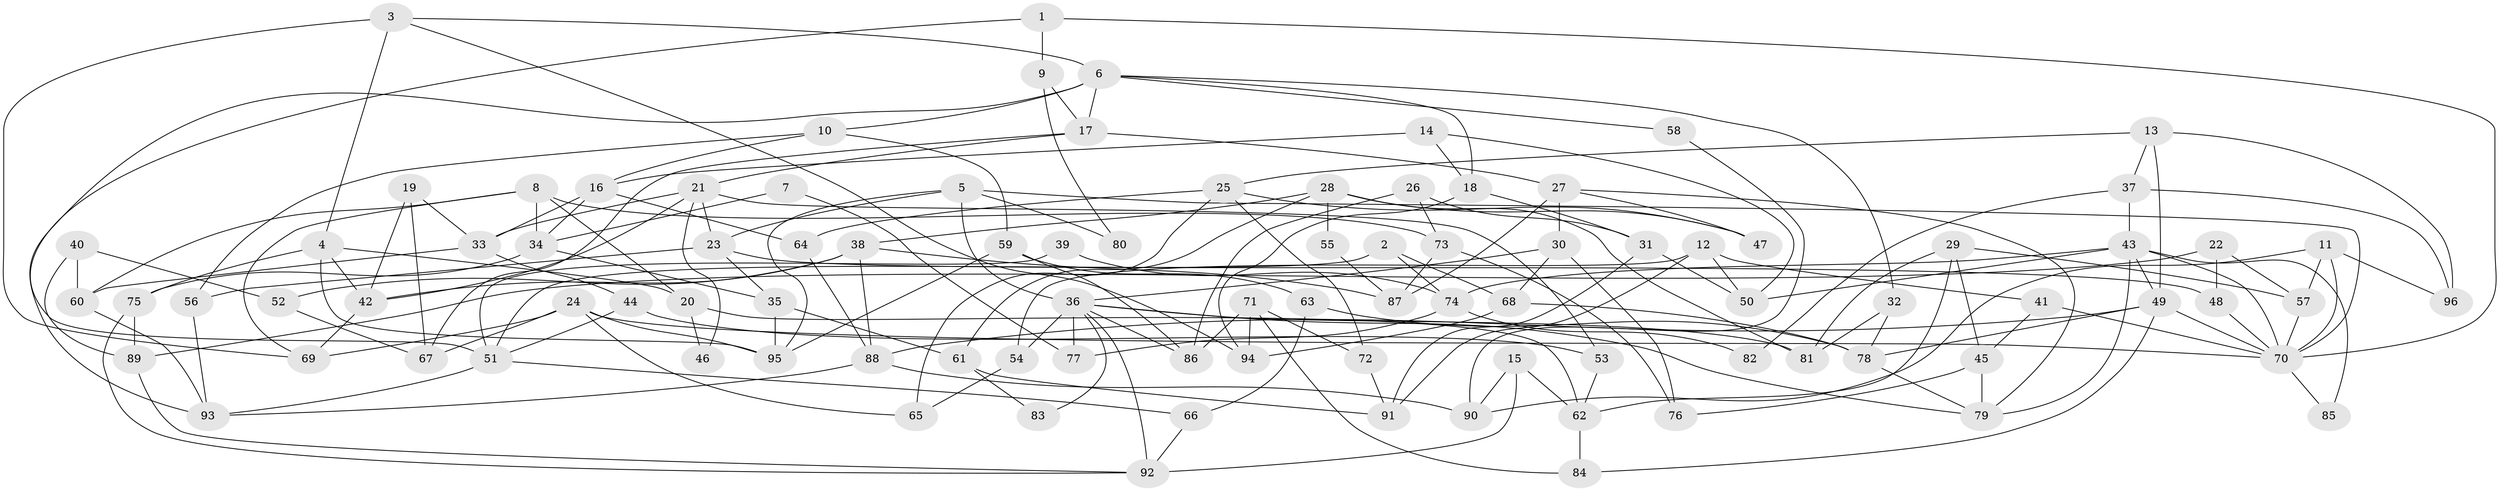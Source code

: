 // coarse degree distribution, {11: 0.034482758620689655, 5: 0.22413793103448276, 14: 0.017241379310344827, 3: 0.15517241379310345, 2: 0.13793103448275862, 7: 0.05172413793103448, 8: 0.034482758620689655, 4: 0.22413793103448276, 9: 0.05172413793103448, 6: 0.06896551724137931}
// Generated by graph-tools (version 1.1) at 2025/51/03/04/25 22:51:00]
// undirected, 96 vertices, 192 edges
graph export_dot {
  node [color=gray90,style=filled];
  1;
  2;
  3;
  4;
  5;
  6;
  7;
  8;
  9;
  10;
  11;
  12;
  13;
  14;
  15;
  16;
  17;
  18;
  19;
  20;
  21;
  22;
  23;
  24;
  25;
  26;
  27;
  28;
  29;
  30;
  31;
  32;
  33;
  34;
  35;
  36;
  37;
  38;
  39;
  40;
  41;
  42;
  43;
  44;
  45;
  46;
  47;
  48;
  49;
  50;
  51;
  52;
  53;
  54;
  55;
  56;
  57;
  58;
  59;
  60;
  61;
  62;
  63;
  64;
  65;
  66;
  67;
  68;
  69;
  70;
  71;
  72;
  73;
  74;
  75;
  76;
  77;
  78;
  79;
  80;
  81;
  82;
  83;
  84;
  85;
  86;
  87;
  88;
  89;
  90;
  91;
  92;
  93;
  94;
  95;
  96;
  1 -- 51;
  1 -- 70;
  1 -- 9;
  2 -- 51;
  2 -- 68;
  2 -- 74;
  3 -- 69;
  3 -- 6;
  3 -- 4;
  3 -- 94;
  4 -- 42;
  4 -- 20;
  4 -- 75;
  4 -- 95;
  5 -- 70;
  5 -- 95;
  5 -- 23;
  5 -- 36;
  5 -- 80;
  6 -- 17;
  6 -- 93;
  6 -- 10;
  6 -- 18;
  6 -- 32;
  6 -- 58;
  7 -- 77;
  7 -- 34;
  8 -- 73;
  8 -- 34;
  8 -- 20;
  8 -- 60;
  8 -- 69;
  9 -- 17;
  9 -- 80;
  10 -- 59;
  10 -- 16;
  10 -- 56;
  11 -- 57;
  11 -- 70;
  11 -- 90;
  11 -- 96;
  12 -- 50;
  12 -- 91;
  12 -- 41;
  12 -- 54;
  13 -- 49;
  13 -- 96;
  13 -- 25;
  13 -- 37;
  14 -- 50;
  14 -- 16;
  14 -- 18;
  15 -- 92;
  15 -- 62;
  15 -- 90;
  16 -- 33;
  16 -- 34;
  16 -- 64;
  17 -- 67;
  17 -- 21;
  17 -- 27;
  18 -- 31;
  18 -- 94;
  19 -- 67;
  19 -- 42;
  19 -- 33;
  20 -- 46;
  20 -- 62;
  21 -- 42;
  21 -- 33;
  21 -- 23;
  21 -- 46;
  21 -- 53;
  22 -- 48;
  22 -- 89;
  22 -- 57;
  23 -- 35;
  23 -- 48;
  23 -- 56;
  24 -- 70;
  24 -- 65;
  24 -- 67;
  24 -- 69;
  24 -- 95;
  25 -- 64;
  25 -- 47;
  25 -- 65;
  25 -- 72;
  26 -- 31;
  26 -- 73;
  26 -- 86;
  27 -- 30;
  27 -- 47;
  27 -- 79;
  27 -- 87;
  28 -- 81;
  28 -- 47;
  28 -- 38;
  28 -- 55;
  28 -- 61;
  29 -- 62;
  29 -- 81;
  29 -- 45;
  29 -- 57;
  30 -- 36;
  30 -- 68;
  30 -- 76;
  31 -- 91;
  31 -- 50;
  32 -- 78;
  32 -- 81;
  33 -- 60;
  33 -- 44;
  34 -- 35;
  34 -- 75;
  35 -- 95;
  35 -- 61;
  36 -- 79;
  36 -- 54;
  36 -- 77;
  36 -- 81;
  36 -- 83;
  36 -- 86;
  36 -- 92;
  37 -- 43;
  37 -- 82;
  37 -- 96;
  38 -- 88;
  38 -- 42;
  38 -- 52;
  38 -- 87;
  39 -- 51;
  39 -- 74;
  40 -- 89;
  40 -- 60;
  40 -- 52;
  41 -- 70;
  41 -- 45;
  42 -- 69;
  43 -- 70;
  43 -- 79;
  43 -- 49;
  43 -- 50;
  43 -- 74;
  43 -- 85;
  44 -- 53;
  44 -- 51;
  45 -- 76;
  45 -- 79;
  48 -- 70;
  49 -- 78;
  49 -- 70;
  49 -- 84;
  49 -- 88;
  51 -- 93;
  51 -- 66;
  52 -- 67;
  53 -- 62;
  54 -- 65;
  55 -- 87;
  56 -- 93;
  57 -- 70;
  58 -- 90;
  59 -- 95;
  59 -- 86;
  59 -- 63;
  60 -- 93;
  61 -- 83;
  61 -- 91;
  62 -- 84;
  63 -- 66;
  63 -- 78;
  64 -- 88;
  66 -- 92;
  68 -- 94;
  68 -- 78;
  70 -- 85;
  71 -- 86;
  71 -- 94;
  71 -- 72;
  71 -- 84;
  72 -- 91;
  73 -- 76;
  73 -- 87;
  74 -- 77;
  74 -- 82;
  75 -- 89;
  75 -- 92;
  78 -- 79;
  88 -- 90;
  88 -- 93;
  89 -- 92;
}
